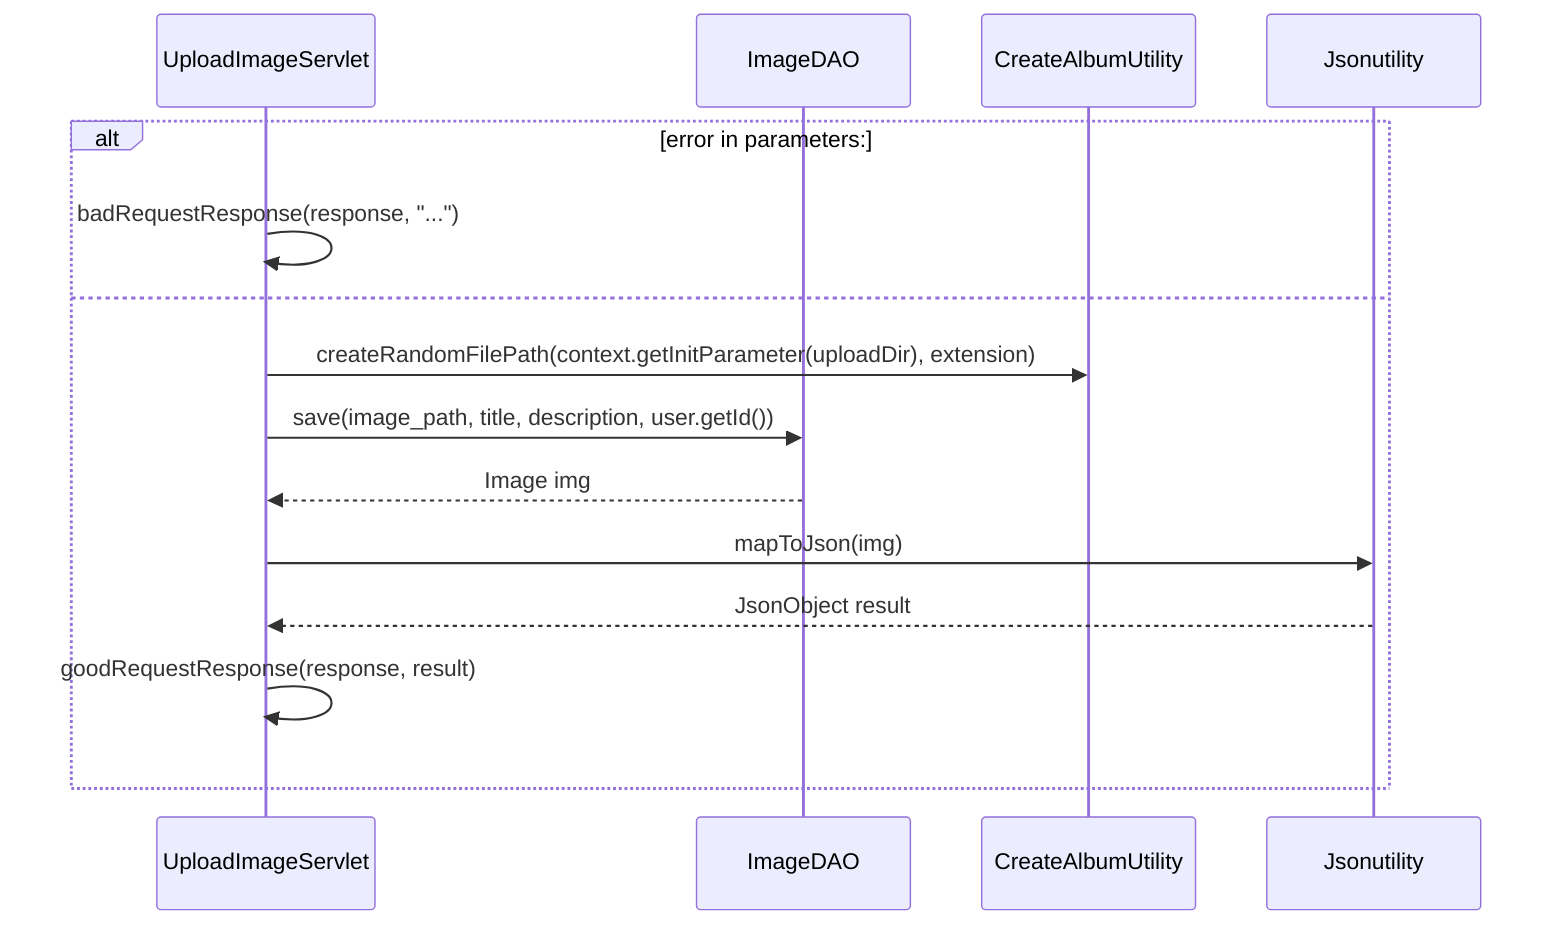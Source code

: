 sequenceDiagram
    participant UploadImageServlet
    participant ImageDAO
    participant CreateAlbumUtility
    participant Jsonutility

    alt error in parameters:
        UploadImageServlet ->> UploadImageServlet: badRequestResponse(response, "...")
    else
    UploadImageServlet ->> CreateAlbumUtility: createRandomFilePath(context.getInitParameter(uploadDir), extension)
    UploadImageServlet ->> ImageDAO: save(image_path, title, description, user.getId())
    ImageDAO -->> UploadImageServlet: Image img
    UploadImageServlet ->> Jsonutility: mapToJson(img)
    Jsonutility -->> UploadImageServlet: JsonObject result
    UploadImageServlet ->> UploadImageServlet: goodRequestResponse(response, result)
    end